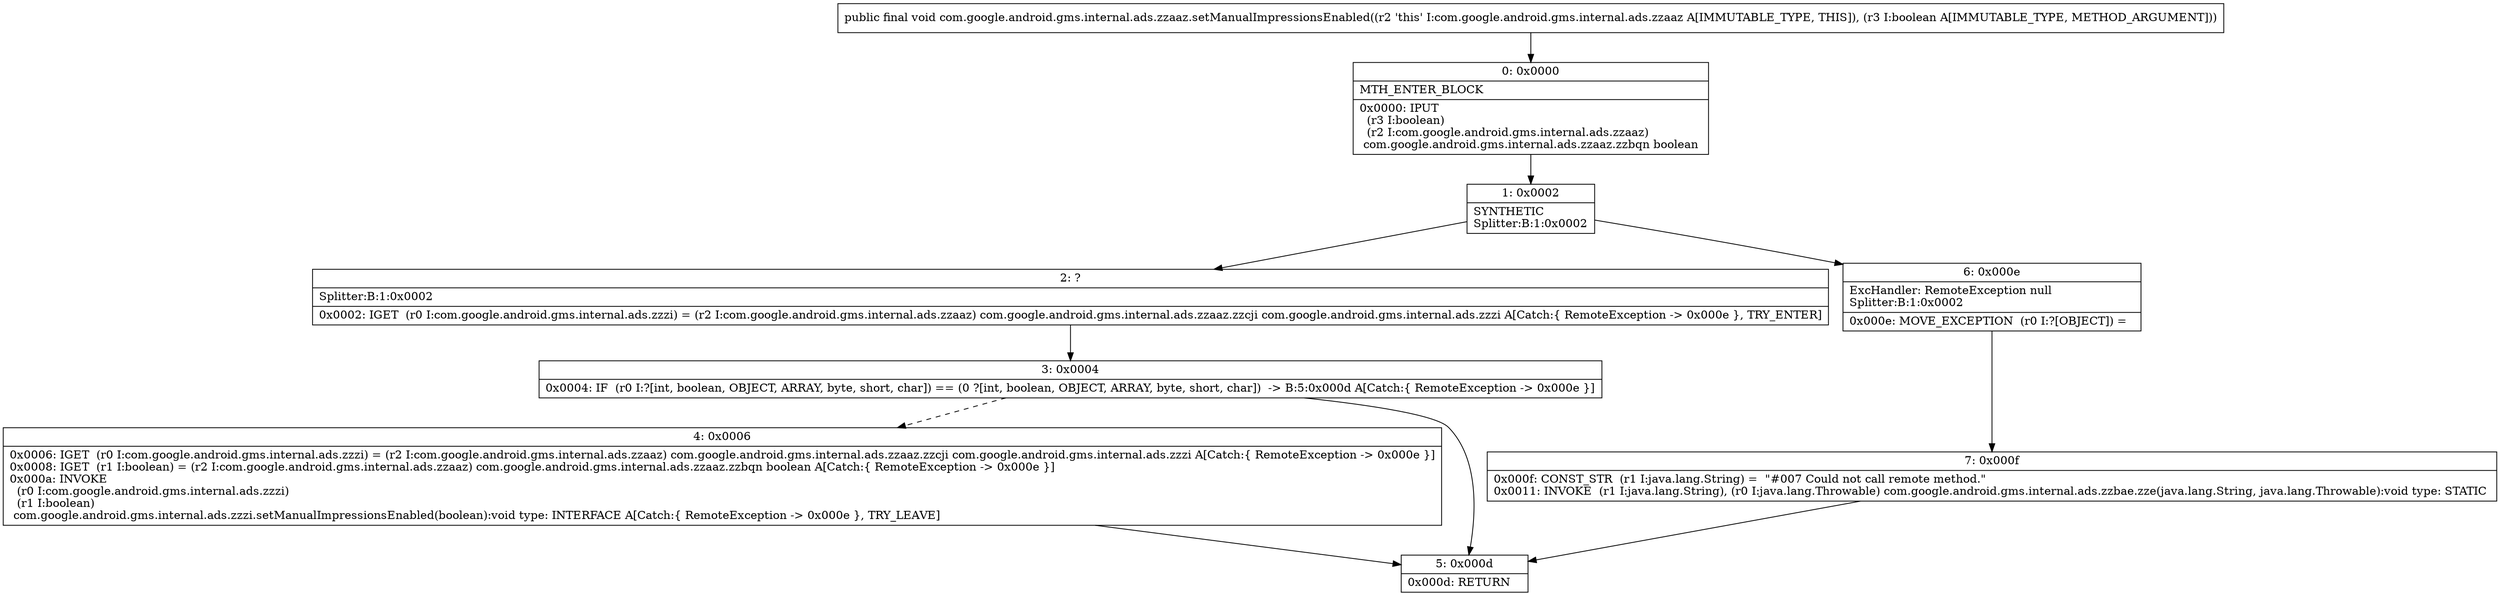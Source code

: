 digraph "CFG forcom.google.android.gms.internal.ads.zzaaz.setManualImpressionsEnabled(Z)V" {
Node_0 [shape=record,label="{0\:\ 0x0000|MTH_ENTER_BLOCK\l|0x0000: IPUT  \l  (r3 I:boolean)\l  (r2 I:com.google.android.gms.internal.ads.zzaaz)\l com.google.android.gms.internal.ads.zzaaz.zzbqn boolean \l}"];
Node_1 [shape=record,label="{1\:\ 0x0002|SYNTHETIC\lSplitter:B:1:0x0002\l}"];
Node_2 [shape=record,label="{2\:\ ?|Splitter:B:1:0x0002\l|0x0002: IGET  (r0 I:com.google.android.gms.internal.ads.zzzi) = (r2 I:com.google.android.gms.internal.ads.zzaaz) com.google.android.gms.internal.ads.zzaaz.zzcji com.google.android.gms.internal.ads.zzzi A[Catch:\{ RemoteException \-\> 0x000e \}, TRY_ENTER]\l}"];
Node_3 [shape=record,label="{3\:\ 0x0004|0x0004: IF  (r0 I:?[int, boolean, OBJECT, ARRAY, byte, short, char]) == (0 ?[int, boolean, OBJECT, ARRAY, byte, short, char])  \-\> B:5:0x000d A[Catch:\{ RemoteException \-\> 0x000e \}]\l}"];
Node_4 [shape=record,label="{4\:\ 0x0006|0x0006: IGET  (r0 I:com.google.android.gms.internal.ads.zzzi) = (r2 I:com.google.android.gms.internal.ads.zzaaz) com.google.android.gms.internal.ads.zzaaz.zzcji com.google.android.gms.internal.ads.zzzi A[Catch:\{ RemoteException \-\> 0x000e \}]\l0x0008: IGET  (r1 I:boolean) = (r2 I:com.google.android.gms.internal.ads.zzaaz) com.google.android.gms.internal.ads.zzaaz.zzbqn boolean A[Catch:\{ RemoteException \-\> 0x000e \}]\l0x000a: INVOKE  \l  (r0 I:com.google.android.gms.internal.ads.zzzi)\l  (r1 I:boolean)\l com.google.android.gms.internal.ads.zzzi.setManualImpressionsEnabled(boolean):void type: INTERFACE A[Catch:\{ RemoteException \-\> 0x000e \}, TRY_LEAVE]\l}"];
Node_5 [shape=record,label="{5\:\ 0x000d|0x000d: RETURN   \l}"];
Node_6 [shape=record,label="{6\:\ 0x000e|ExcHandler: RemoteException null\lSplitter:B:1:0x0002\l|0x000e: MOVE_EXCEPTION  (r0 I:?[OBJECT]) =  \l}"];
Node_7 [shape=record,label="{7\:\ 0x000f|0x000f: CONST_STR  (r1 I:java.lang.String) =  \"#007 Could not call remote method.\" \l0x0011: INVOKE  (r1 I:java.lang.String), (r0 I:java.lang.Throwable) com.google.android.gms.internal.ads.zzbae.zze(java.lang.String, java.lang.Throwable):void type: STATIC \l}"];
MethodNode[shape=record,label="{public final void com.google.android.gms.internal.ads.zzaaz.setManualImpressionsEnabled((r2 'this' I:com.google.android.gms.internal.ads.zzaaz A[IMMUTABLE_TYPE, THIS]), (r3 I:boolean A[IMMUTABLE_TYPE, METHOD_ARGUMENT])) }"];
MethodNode -> Node_0;
Node_0 -> Node_1;
Node_1 -> Node_2;
Node_1 -> Node_6;
Node_2 -> Node_3;
Node_3 -> Node_4[style=dashed];
Node_3 -> Node_5;
Node_4 -> Node_5;
Node_6 -> Node_7;
Node_7 -> Node_5;
}

